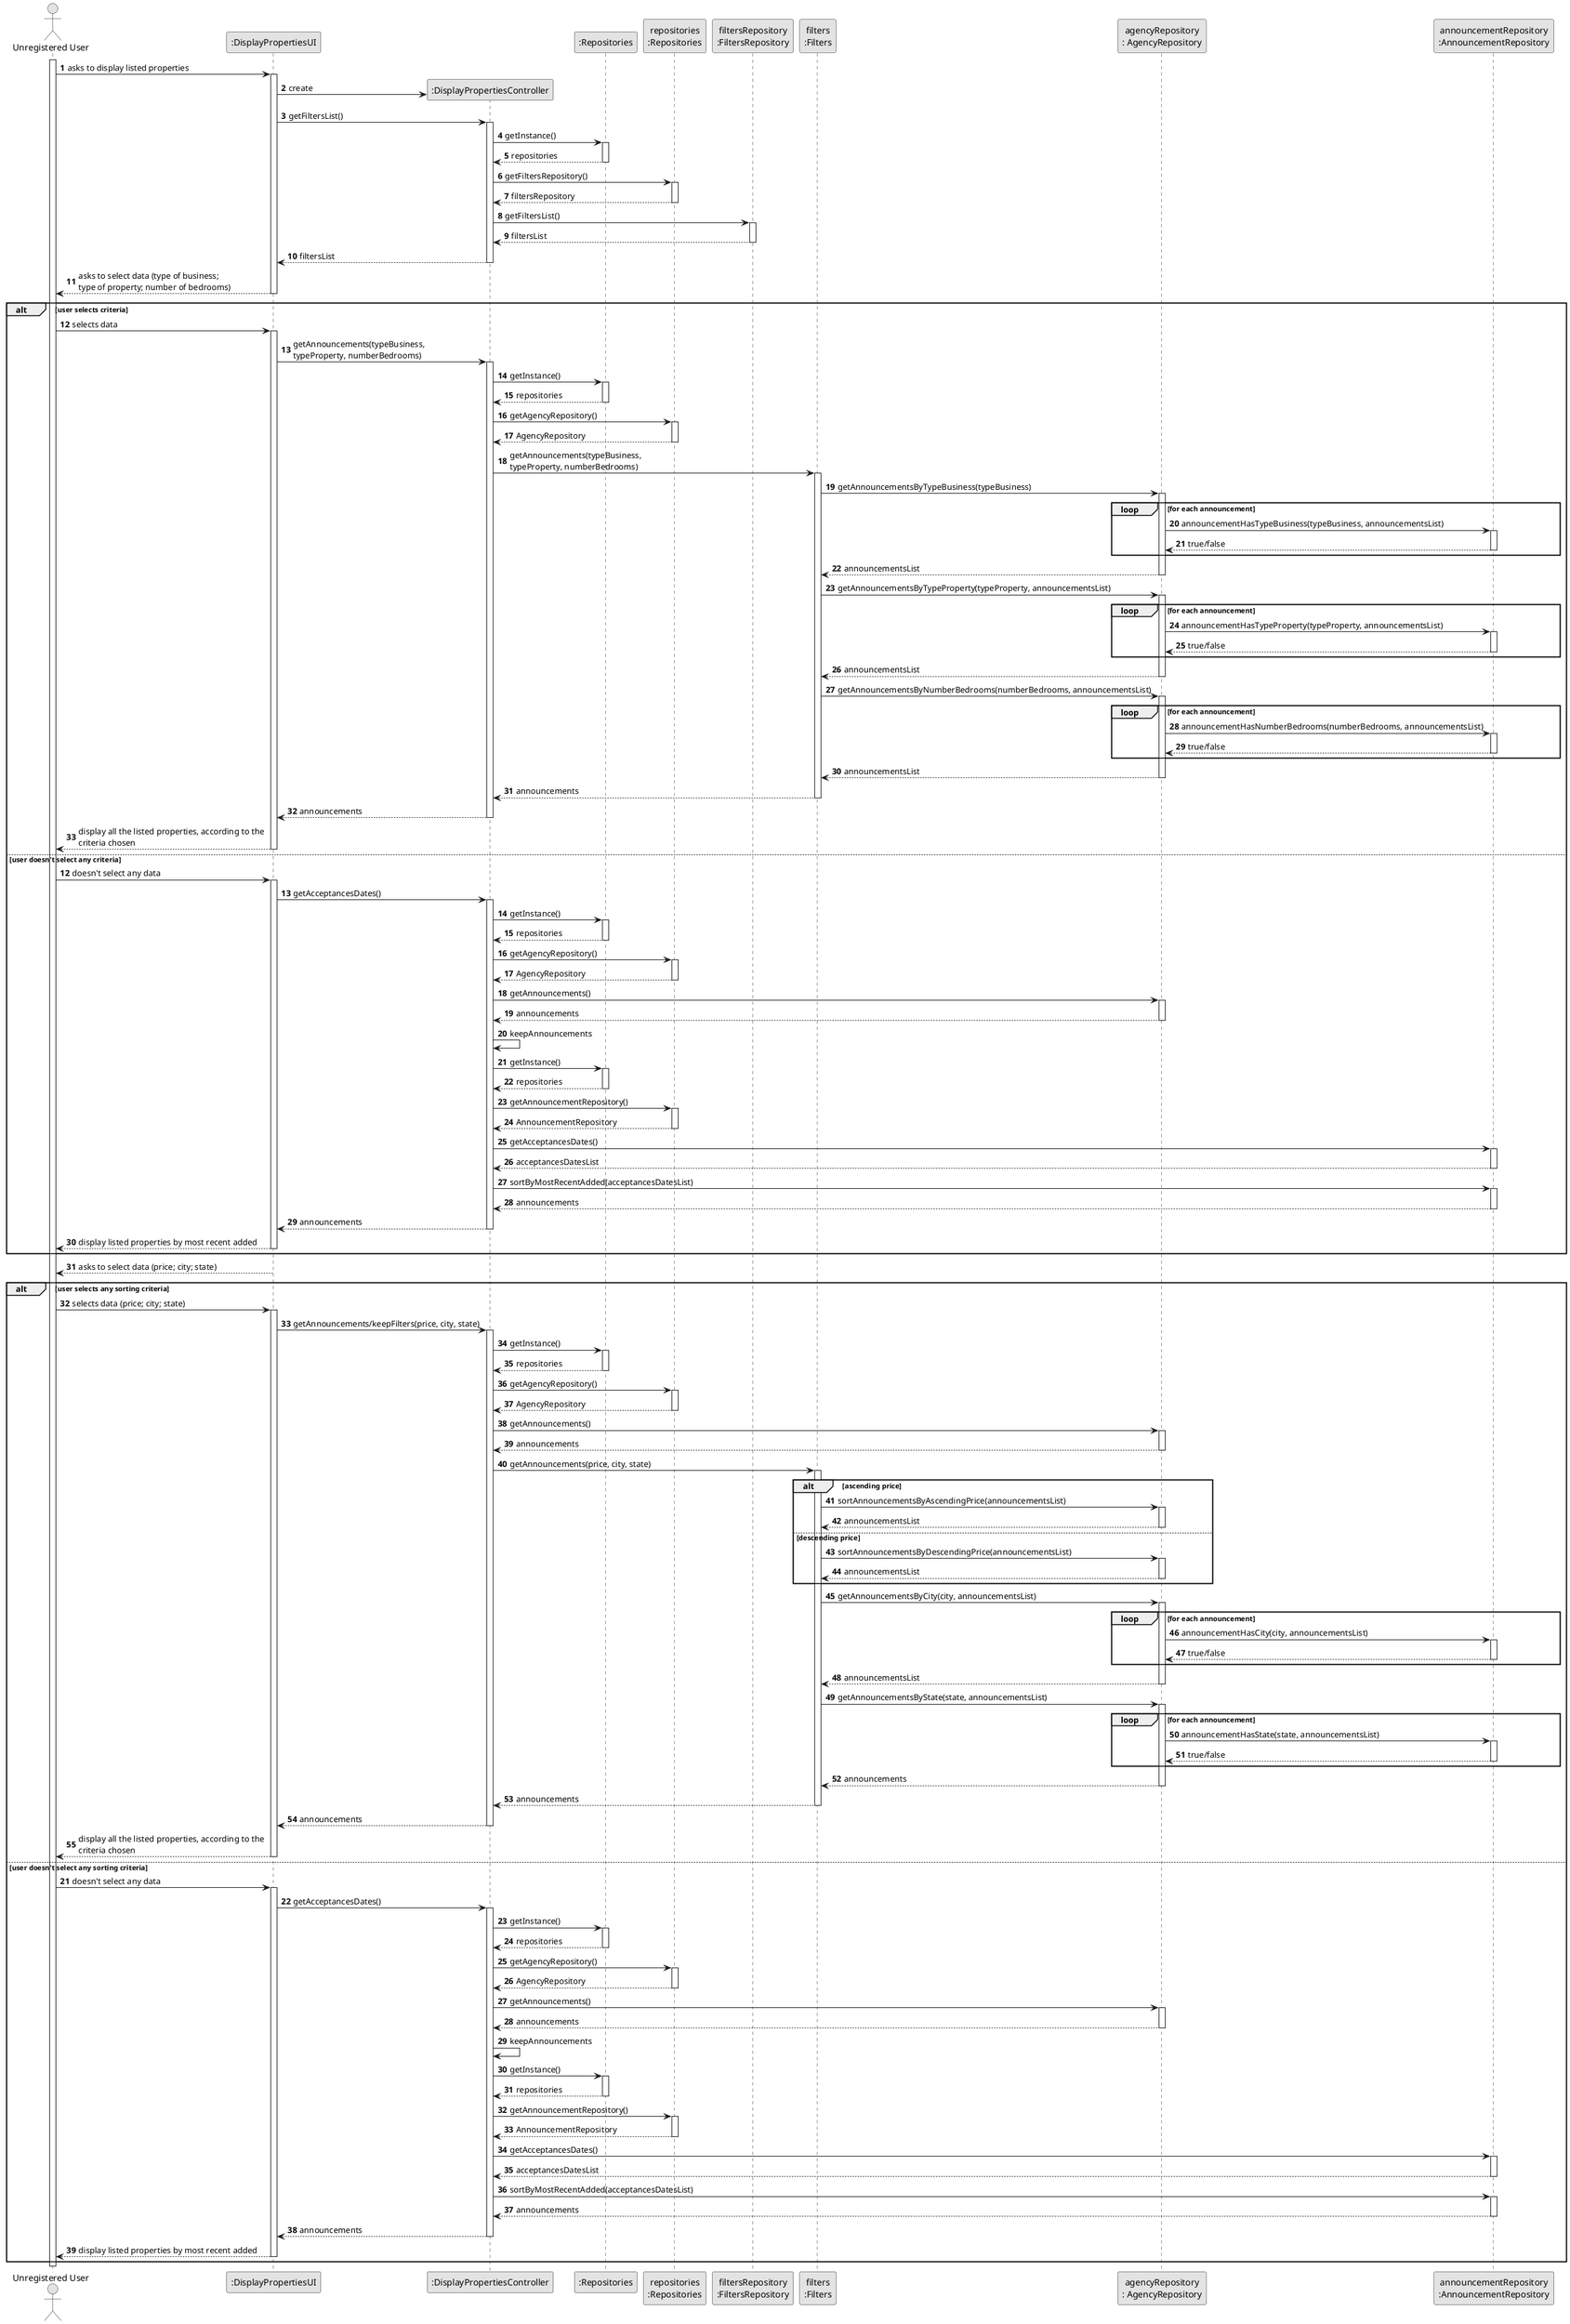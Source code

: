@startuml
skinparam monochrome true
skinparam packageStyle rectangle
skinparam shadowing false

autonumber

'hide footbox
actor "Unregistered User" as User
participant ":DisplayPropertiesUI" as UI
participant ":DisplayPropertiesController" as CTRL
participant ":Repositories" as RepositorySingleton
participant "repositories\n:Repositories" as PLAT
participant "filtersRepository\n:FiltersRepository" as FILTERSREP
participant "filters\n:Filters" as FILTERS
participant "agencyRepository\n: AgencyRepository" as AGENCYREP
'participant "agency\n: Agency" as AGENCY
participant "announcementRepository\n:AnnouncementRepository" as ANNOUNCREP
'participant "announcement\n:Announcement" as ANNOUNC
'participant "property\n:Property" as PROPERTY
'participant "typeProperty\n:TypeProperty" as TYPEPROPERTY
'participant "transaction\n: Transaction" as TRANSACTION

activate User

        User -> UI : asks to display listed properties
        activate UI

        UI -> CTRL** : create

            UI -> CTRL : getFiltersList()
            activate CTRL

            'CTRL -> FILTERS : getFilters()
            'activate FILTERS

                CTRL -> RepositorySingleton : getInstance()
                activate RepositorySingleton

                RepositorySingleton --> CTRL: repositories
                deactivate RepositorySingleton

                CTRL -> PLAT : getFiltersRepository()
                activate PLAT

                PLAT --> CTRL: filtersRepository
                deactivate PLAT

                CTRL -> FILTERSREP : getFiltersList()
                activate FILTERSREP

                FILTERSREP --> CTRL : filtersList
                deactivate FILTERSREP

            CTRL --> UI : filtersList
            deactivate CTRL

            UI --> User : asks to select data (type of business; \ntype of property; number of bedrooms)
            deactivate UI
''''''''''''''''''''
    alt user selects criteria
        User -> UI : selects data
        activate UI

            'selectedFilters
            UI -> CTRL : getAnnouncements(typeBusiness, \ntypeProperty, numberBedrooms)
            activate CTRL

                CTRL -> RepositorySingleton : getInstance()
                activate RepositorySingleton

                RepositorySingleton --> CTRL: repositories
                deactivate RepositorySingleton

                CTRL -> PLAT : getAgencyRepository()
                activate PLAT

                PLAT --> CTRL: AgencyRepository
                deactivate PLAT

                'collectAnnouncements
                CTRL -> FILTERS : getAnnouncements(typeBusiness, \ntypeProperty, numberBedrooms)
                activate FILTERS

                    'getAnnouncementsByTypeBusiness

                    FILTERS -> AGENCYREP : getAnnouncementsByTypeBusiness(typeBusiness)
                    activate AGENCYREP

                    loop for each announcement
                           AGENCYREP -> ANNOUNCREP : announcementHasTypeBusiness(typeBusiness, announcementsList)
                           activate ANNOUNCREP

                           ANNOUNCREP --> AGENCYREP : true/false
                           deactivate ANNOUNCREP

                    end

                    AGENCYREP --> FILTERS : announcementsList
                    deactivate AGENCYREP

                    FILTERS -> AGENCYREP : getAnnouncementsByTypeProperty(typeProperty, announcementsList)
                    activate AGENCYREP

                     loop for each announcement
                           AGENCYREP -> ANNOUNCREP : announcementHasTypeProperty(typeProperty, announcementsList)
                           activate ANNOUNCREP

                           ANNOUNCREP --> AGENCYREP : true/false
                           deactivate ANNOUNCREP

                    end

                    AGENCYREP --> FILTERS : announcementsList
                    deactivate AGENCYREP

                    FILTERS -> AGENCYREP : getAnnouncementsByNumberBedrooms(numberBedrooms, announcementsList)
                    activate AGENCYREP

                    loop for each announcement
                           AGENCYREP -> ANNOUNCREP : announcementHasNumberBedrooms(numberBedrooms, announcementsList)
                           activate ANNOUNCREP

                           ANNOUNCREP --> AGENCYREP : true/false
                           deactivate ANNOUNCREP

                    end

                    AGENCYREP --> FILTERS : announcementsList
                    deactivate AGENCYREP

'                    FILTERS -> ANNOUNCREP : collectAnnouncements(typeBusiness, \ntypeProperty, numberBedrooms)
'                    activate ANNOUNCREP
'
'                    ANNOUNCREP --> FILTERS : announcements
'                    deactivate ANNOUNCREP

                FILTERS --> CTRL : announcements
                deactivate FILTERS

            CTRL --> UI : announcements
            deactivate CTRL

        UI --> User : display all the listed properties, according to the \ncriteria chosen
        deactivate UI

    else user doesn't select any criteria

         autonumber 12

         User -> UI : doesn't select any data
         activate UI

            UI -> CTRL : getAcceptancesDates()
            activate CTRL

                CTRL -> RepositorySingleton : getInstance()
                activate RepositorySingleton

                RepositorySingleton --> CTRL: repositories
                deactivate RepositorySingleton

                CTRL -> PLAT : getAgencyRepository()
                activate PLAT

                PLAT --> CTRL : AgencyRepository
                deactivate PLAT

                CTRL -> AGENCYREP : getAnnouncements()
                activate AGENCYREP

                AGENCYREP --> CTRL : announcements
                deactivate AGENCYREP

                CTRL -> CTRL : keepAnnouncements

                CTRL -> RepositorySingleton : getInstance()
                activate RepositorySingleton

                RepositorySingleton --> CTRL: repositories
                deactivate RepositorySingleton

                CTRL -> PLAT : getAnnouncementRepository()
                activate PLAT

                PLAT --> CTRL : AnnouncementRepository
                deactivate PLAT

                CTRL -> ANNOUNCREP : getAcceptancesDates()
                activate ANNOUNCREP

                ANNOUNCREP --> CTRL : acceptancesDatesList
                deactivate ANNOUNCREP

                CTRL -> ANNOUNCREP : sortByMostRecentAdded(acceptancesDatesList)
                activate ANNOUNCREP

                ANNOUNCREP --> CTRL : announcements
                deactivate ANNOUNCREP

            CTRL --> UI : announcements
            deactivate CTRL

         UI --> User : display listed properties by most recent added
         deactivate UI
    end



    UI --> User : asks to select data (price; city; state)
    deactivate UI


    alt user selects any sorting criteria
        User -> UI : selects data (price; city; state)
        activate UI

            UI -> CTRL : getAnnouncements/keepFilters(price, city, state)
            activate CTRL

                CTRL -> RepositorySingleton : getInstance()
                activate RepositorySingleton

                RepositorySingleton --> CTRL: repositories
                deactivate RepositorySingleton

                CTRL -> PLAT : getAgencyRepository()
                activate PLAT

                PLAT --> CTRL : AgencyRepository
                deactivate PLAT

                CTRL -> AGENCYREP : getAnnouncements()
                activate AGENCYREP

                AGENCYREP --> CTRL : announcements
                deactivate AGENCYREP

            CTRL -> FILTERS : getAnnouncements(price, city, state)
            activate FILTERS

                alt ascending price

                FILTERS -> AGENCYREP : sortAnnouncementsByAscendingPrice(announcementsList)
                activate AGENCYREP

                AGENCYREP --> FILTERS : announcementsList
                deactivate AGENCYREP

                else descending price

                FILTERS -> AGENCYREP : sortAnnouncementsByDescendingPrice(announcementsList)
                activate AGENCYREP

                AGENCYREP --> FILTERS : announcementsList
                deactivate AGENCYREP

                end

                FILTERS -> AGENCYREP : getAnnouncementsByCity(city, announcementsList)
                activate AGENCYREP

                 loop for each announcement
                       AGENCYREP -> ANNOUNCREP : announcementHasCity(city, announcementsList)
                       activate ANNOUNCREP

                       ANNOUNCREP --> AGENCYREP : true/false
                       deactivate ANNOUNCREP

                end

                AGENCYREP --> FILTERS : announcementsList
                deactivate AGENCYREP

                FILTERS -> AGENCYREP : getAnnouncementsByState(state, announcementsList)
                activate AGENCYREP

                loop for each announcement
                       AGENCYREP -> ANNOUNCREP : announcementHasState(state, announcementsList)
                       activate ANNOUNCREP

                       ANNOUNCREP --> AGENCYREP : true/false
                       deactivate ANNOUNCREP

                end

                    AGENCYREP --> FILTERS : announcements
                    deactivate AGENCYREP

                FILTERS --> CTRL : announcements
                deactivate FILTERS

            CTRL --> UI : announcements
            deactivate CTRL

        UI --> User : display all the listed properties, according to the \ncriteria chosen
        deactivate UI

    else user doesn't select any sorting criteria

        autonumber 21

        User -> UI : doesn't select any data
        activate UI

            UI -> CTRL : getAcceptancesDates()
            activate CTRL

                CTRL -> RepositorySingleton : getInstance()
                activate RepositorySingleton

                RepositorySingleton --> CTRL: repositories
                deactivate RepositorySingleton

                CTRL -> PLAT : getAgencyRepository()
                activate PLAT

                PLAT --> CTRL : AgencyRepository
                deactivate PLAT

                CTRL -> AGENCYREP : getAnnouncements()
                activate AGENCYREP

                AGENCYREP --> CTRL : announcements
                deactivate AGENCYREP

                CTRL -> CTRL : keepAnnouncements

                CTRL -> RepositorySingleton : getInstance()
                activate RepositorySingleton

                RepositorySingleton --> CTRL: repositories
                deactivate RepositorySingleton

                CTRL -> PLAT : getAnnouncementRepository()
                activate PLAT

                PLAT --> CTRL : AnnouncementRepository
                deactivate PLAT

                CTRL -> ANNOUNCREP : getAcceptancesDates()
                activate ANNOUNCREP

                ANNOUNCREP --> CTRL : acceptancesDatesList
                deactivate ANNOUNCREP

                CTRL -> ANNOUNCREP : sortByMostRecentAdded(acceptancesDatesList)
                activate ANNOUNCREP

                ANNOUNCREP --> CTRL : announcements
                deactivate ANNOUNCREP

            CTRL --> UI : announcements
            deactivate CTRL

        UI --> User : display listed properties by most recent added
        deactivate UI

    end

deactivate User

@enduml